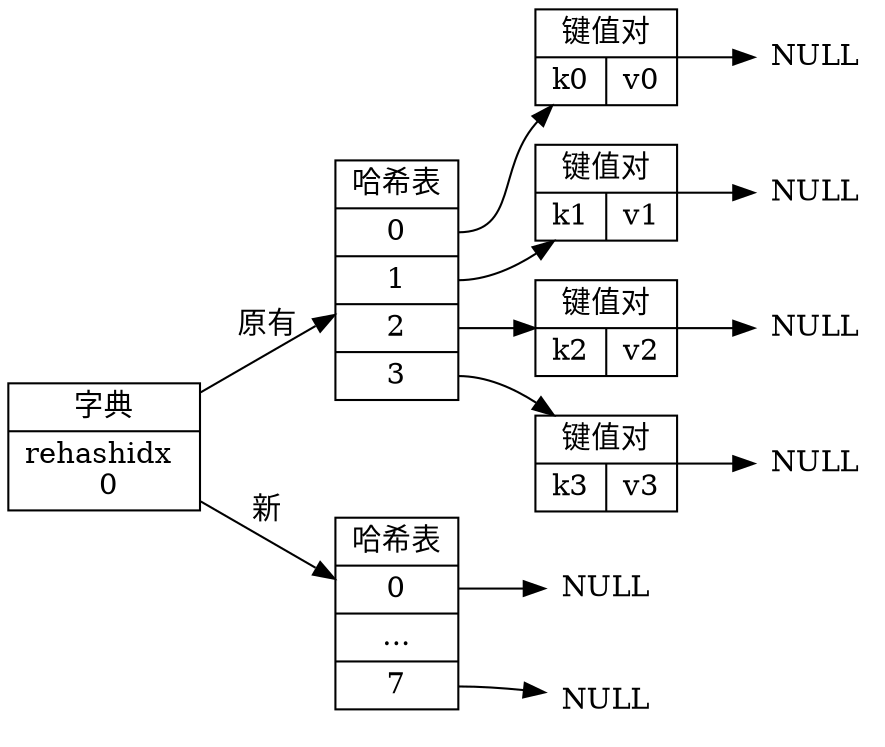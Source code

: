 digraph {

    rankdir = LR;

    //

    node [shape = record];

    dict [label = "字典| rehashidx \n 0"];

    old_hash [label = "哈希表 | <0> 0 | <1> 1 | <2> 2 | <3> 3 "];
    new_hash [label = "哈希表 | <0> 0 | ... | <7> 7 "]

    kv0 [label = "键值对 | { k0 | v0 }"];
    kv1 [label = "键值对 | { k1 | v1 }"];
    kv2 [label = "键值对 | { k2 | v2 }"];
    kv3 [label = "键值对 | { k3 | v3 }"];

    //

    node [shape = plaintext, label = "NULL"];

    oldnull0;
    oldnull1;
    oldnull2;
    oldnull3;

    newnull0;
    newnull7;

    //

    dict -> old_hash [label = "原有"];
    dict -> new_hash [label = "新"];

    old_hash:0 -> kv0 -> oldnull0;
    old_hash:1 -> kv1 -> oldnull1;
    old_hash:2 -> kv2 -> oldnull2;
    old_hash:3 -> kv3 -> oldnull3;

    new_hash:0 -> newnull0;
    new_hash:7 -> newnull7;
}
